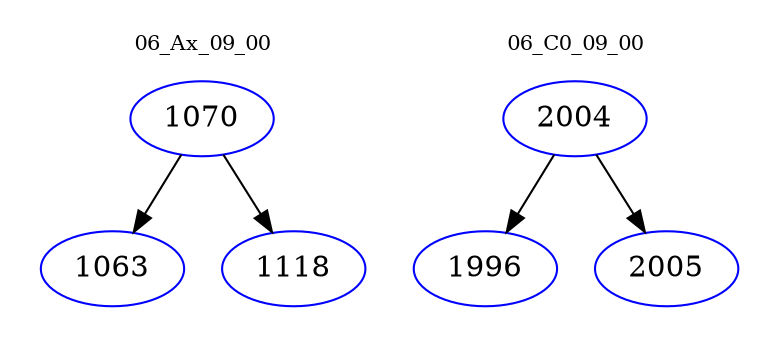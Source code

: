 digraph{
subgraph cluster_0 {
color = white
label = "06_Ax_09_00";
fontsize=10;
T0_1070 [label="1070", color="blue"]
T0_1070 -> T0_1063 [color="black"]
T0_1063 [label="1063", color="blue"]
T0_1070 -> T0_1118 [color="black"]
T0_1118 [label="1118", color="blue"]
}
subgraph cluster_1 {
color = white
label = "06_C0_09_00";
fontsize=10;
T1_2004 [label="2004", color="blue"]
T1_2004 -> T1_1996 [color="black"]
T1_1996 [label="1996", color="blue"]
T1_2004 -> T1_2005 [color="black"]
T1_2005 [label="2005", color="blue"]
}
}
